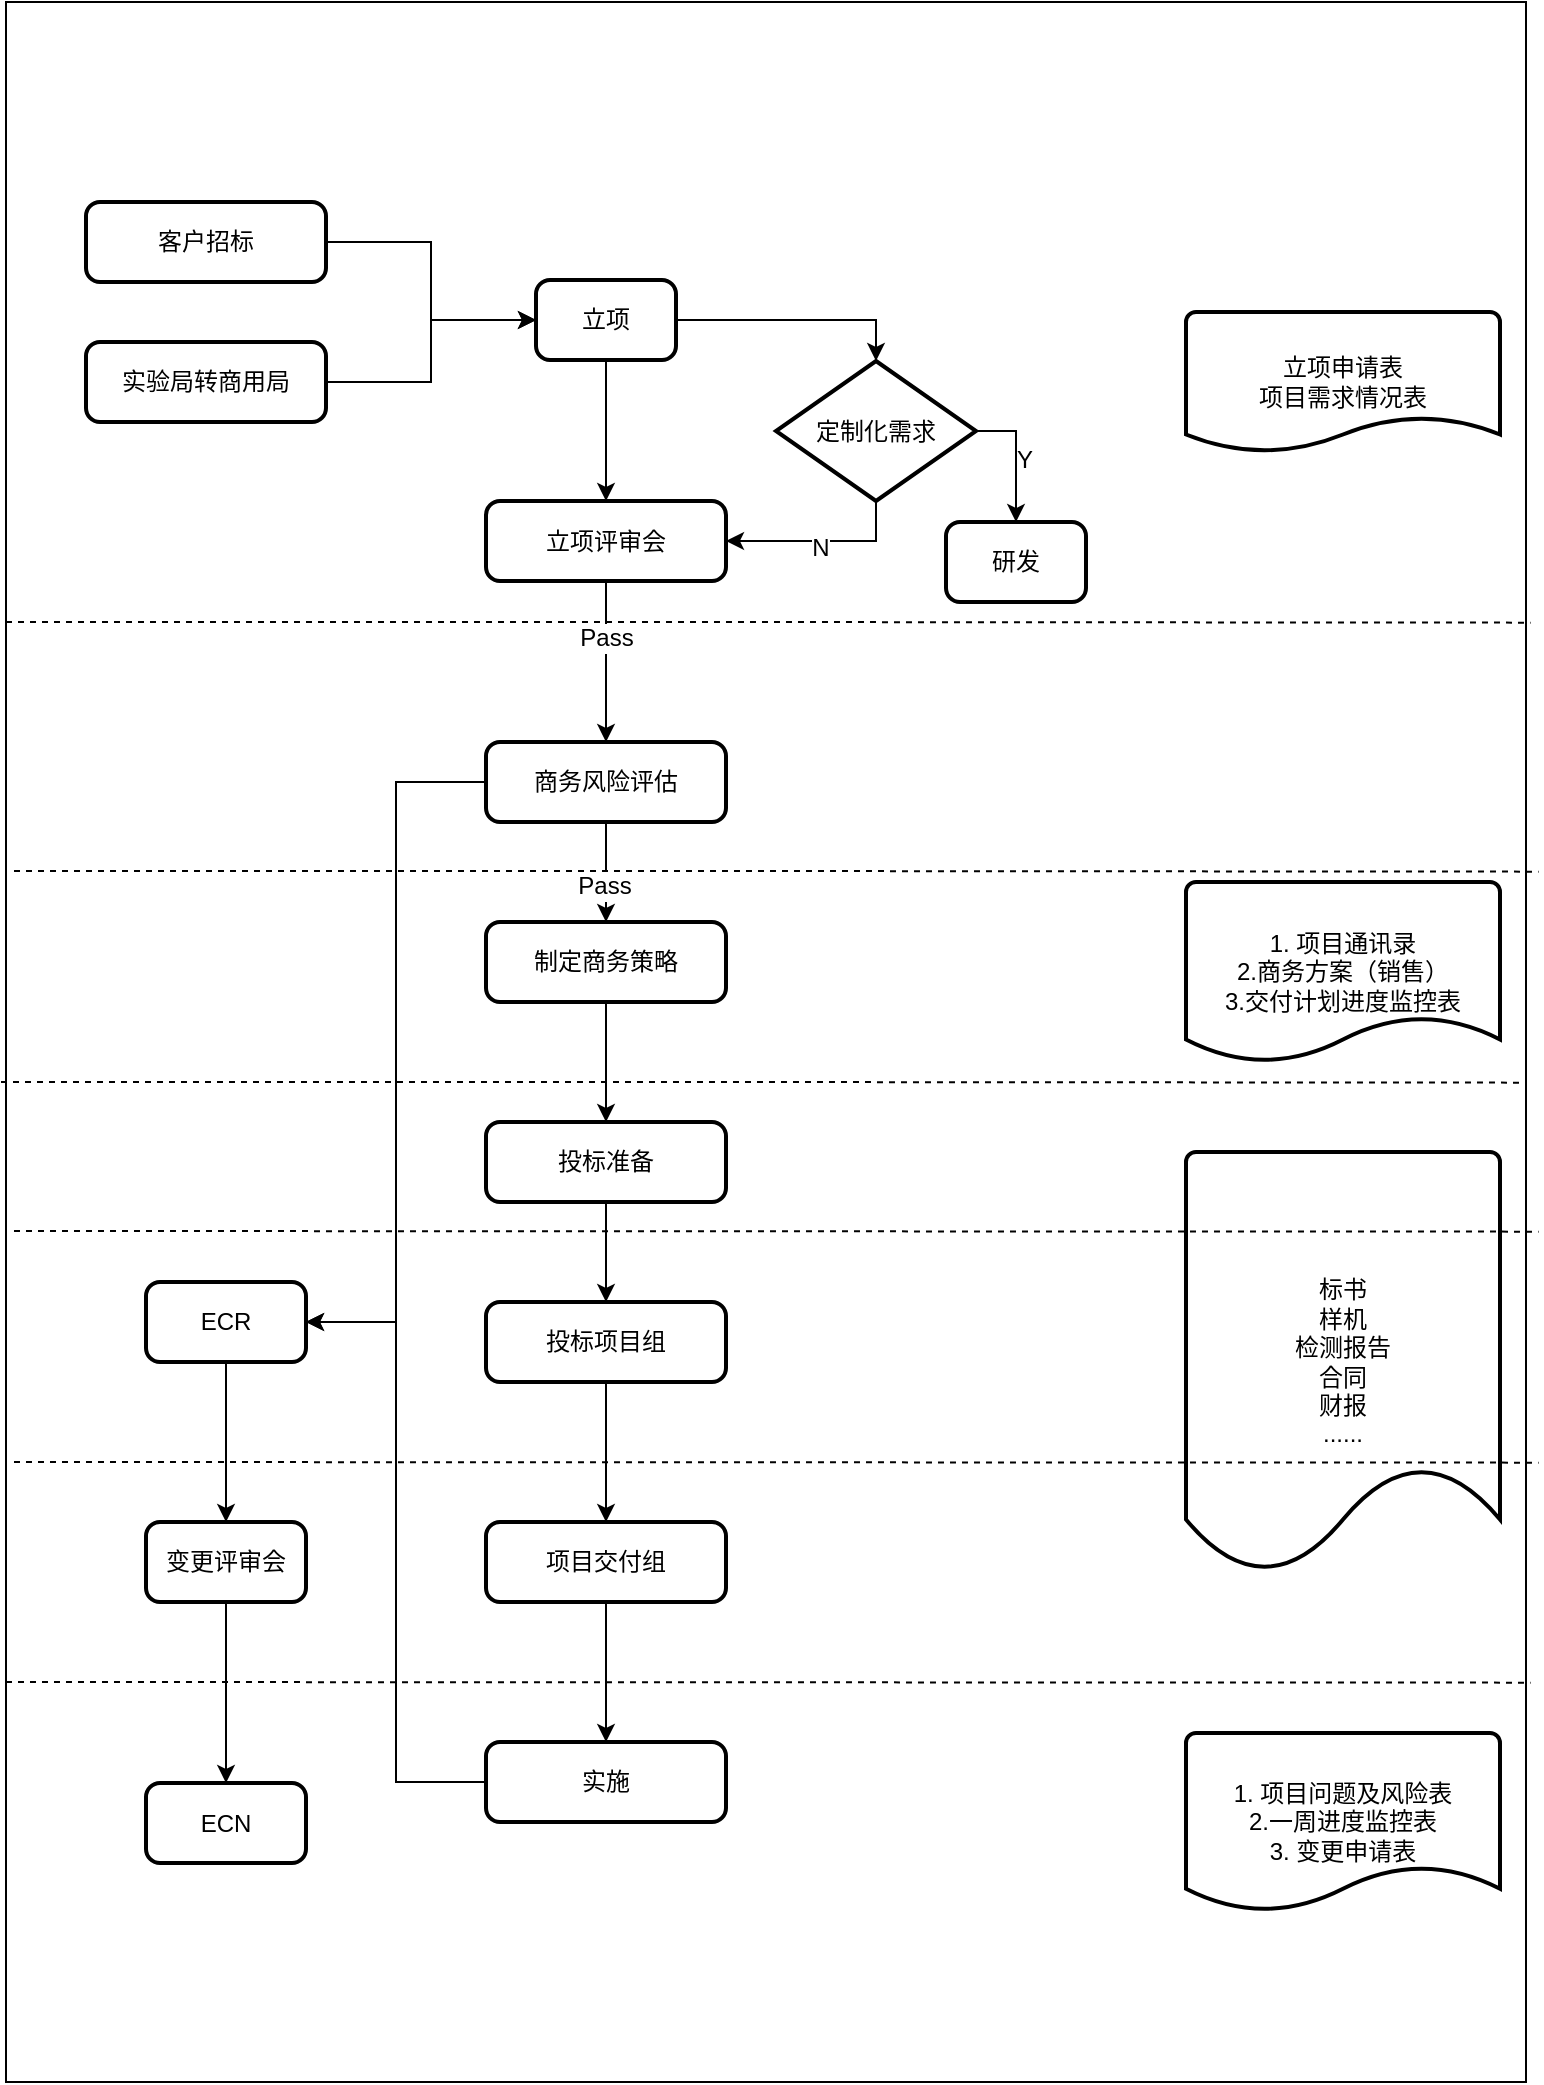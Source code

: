 <mxfile version="12.1.8" type="github" pages="1">
  <diagram id="H6E7IEXJiZfdVzSYgY7N" name="Page-1">
    <mxGraphModel dx="924" dy="505" grid="1" gridSize="10" guides="1" tooltips="1" connect="1" arrows="1" fold="1" page="1" pageScale="1" pageWidth="827" pageHeight="1169" math="0" shadow="0">
      <root>
        <mxCell id="0"/>
        <mxCell id="1" parent="0"/>
        <mxCell id="D6CT941Dr_8ZNfUiaTAn-18" value="" style="rounded=0;whiteSpace=wrap;html=1;" vertex="1" parent="1">
          <mxGeometry x="40" y="40" width="760" height="1040" as="geometry"/>
        </mxCell>
        <mxCell id="8AsLaK-saWc9Pk9g60iB-97" value="" style="edgeStyle=orthogonalEdgeStyle;rounded=0;orthogonalLoop=1;jettySize=auto;html=1;entryX=0;entryY=0.5;entryDx=0;entryDy=0;" parent="1" source="8AsLaK-saWc9Pk9g60iB-2" target="8AsLaK-saWc9Pk9g60iB-3" edge="1">
          <mxGeometry relative="1" as="geometry">
            <mxPoint x="290" y="199.5" as="targetPoint"/>
          </mxGeometry>
        </mxCell>
        <mxCell id="8AsLaK-saWc9Pk9g60iB-2" value="客户招标" style="rounded=1;whiteSpace=wrap;html=1;absoluteArcSize=1;arcSize=14;strokeWidth=2;" parent="1" vertex="1">
          <mxGeometry x="80" y="140" width="120" height="40" as="geometry"/>
        </mxCell>
        <mxCell id="8AsLaK-saWc9Pk9g60iB-19" style="edgeStyle=orthogonalEdgeStyle;rounded=0;orthogonalLoop=1;jettySize=auto;html=1;exitX=1;exitY=0.5;exitDx=0;exitDy=0;entryX=0.5;entryY=0;entryDx=0;entryDy=0;entryPerimeter=0;" parent="1" source="8AsLaK-saWc9Pk9g60iB-3" target="8AsLaK-saWc9Pk9g60iB-15" edge="1">
          <mxGeometry relative="1" as="geometry"/>
        </mxCell>
        <mxCell id="8AsLaK-saWc9Pk9g60iB-23" style="edgeStyle=orthogonalEdgeStyle;rounded=0;orthogonalLoop=1;jettySize=auto;html=1;" parent="1" source="8AsLaK-saWc9Pk9g60iB-3" target="8AsLaK-saWc9Pk9g60iB-14" edge="1">
          <mxGeometry relative="1" as="geometry"/>
        </mxCell>
        <mxCell id="8AsLaK-saWc9Pk9g60iB-3" value="立项" style="rounded=1;whiteSpace=wrap;html=1;absoluteArcSize=1;arcSize=14;strokeWidth=2;direction=east;rotation=0;" parent="1" vertex="1">
          <mxGeometry x="305" y="179" width="70" height="40" as="geometry"/>
        </mxCell>
        <mxCell id="D6CT941Dr_8ZNfUiaTAn-9" style="edgeStyle=orthogonalEdgeStyle;rounded=0;orthogonalLoop=1;jettySize=auto;html=1;exitX=1;exitY=0.5;exitDx=0;exitDy=0;entryX=0;entryY=0.5;entryDx=0;entryDy=0;" edge="1" parent="1" source="8AsLaK-saWc9Pk9g60iB-4" target="8AsLaK-saWc9Pk9g60iB-3">
          <mxGeometry relative="1" as="geometry"/>
        </mxCell>
        <mxCell id="8AsLaK-saWc9Pk9g60iB-4" value="实验局转商用局" style="rounded=1;whiteSpace=wrap;html=1;absoluteArcSize=1;arcSize=14;strokeWidth=2;" parent="1" vertex="1">
          <mxGeometry x="80" y="210" width="120" height="40" as="geometry"/>
        </mxCell>
        <mxCell id="8AsLaK-saWc9Pk9g60iB-36" style="edgeStyle=orthogonalEdgeStyle;rounded=0;orthogonalLoop=1;jettySize=auto;html=1;exitX=0.5;exitY=1;exitDx=0;exitDy=0;entryX=0.5;entryY=0;entryDx=0;entryDy=0;" parent="1" source="8AsLaK-saWc9Pk9g60iB-14" target="8AsLaK-saWc9Pk9g60iB-38" edge="1">
          <mxGeometry relative="1" as="geometry">
            <mxPoint x="400" y="400" as="targetPoint"/>
          </mxGeometry>
        </mxCell>
        <mxCell id="8AsLaK-saWc9Pk9g60iB-61" value="Pass" style="text;html=1;resizable=0;points=[];align=center;verticalAlign=middle;labelBackgroundColor=#ffffff;" parent="8AsLaK-saWc9Pk9g60iB-36" vertex="1" connectable="0">
          <mxGeometry x="-0.678" relative="1" as="geometry">
            <mxPoint y="15" as="offset"/>
          </mxGeometry>
        </mxCell>
        <mxCell id="8AsLaK-saWc9Pk9g60iB-14" value="立项评审会" style="rounded=1;whiteSpace=wrap;html=1;absoluteArcSize=1;arcSize=14;strokeWidth=2;" parent="1" vertex="1">
          <mxGeometry x="280" y="289.5" width="120" height="40" as="geometry"/>
        </mxCell>
        <mxCell id="8AsLaK-saWc9Pk9g60iB-26" style="edgeStyle=orthogonalEdgeStyle;rounded=0;orthogonalLoop=1;jettySize=auto;html=1;exitX=0.5;exitY=1;exitDx=0;exitDy=0;exitPerimeter=0;entryX=1;entryY=0.5;entryDx=0;entryDy=0;" parent="1" source="8AsLaK-saWc9Pk9g60iB-15" target="8AsLaK-saWc9Pk9g60iB-14" edge="1">
          <mxGeometry relative="1" as="geometry"/>
        </mxCell>
        <mxCell id="8AsLaK-saWc9Pk9g60iB-27" value="N&lt;br&gt;" style="text;html=1;resizable=0;points=[];align=center;verticalAlign=middle;labelBackgroundColor=#ffffff;" parent="8AsLaK-saWc9Pk9g60iB-26" vertex="1" connectable="0">
          <mxGeometry x="0.012" y="3" relative="1" as="geometry">
            <mxPoint as="offset"/>
          </mxGeometry>
        </mxCell>
        <mxCell id="8AsLaK-saWc9Pk9g60iB-81" style="edgeStyle=orthogonalEdgeStyle;rounded=0;orthogonalLoop=1;jettySize=auto;html=1;exitX=1;exitY=0.5;exitDx=0;exitDy=0;exitPerimeter=0;entryX=0.5;entryY=0;entryDx=0;entryDy=0;" parent="1" source="8AsLaK-saWc9Pk9g60iB-15" target="8AsLaK-saWc9Pk9g60iB-20" edge="1">
          <mxGeometry relative="1" as="geometry"/>
        </mxCell>
        <mxCell id="8AsLaK-saWc9Pk9g60iB-82" value="Y" style="text;html=1;resizable=0;points=[];align=center;verticalAlign=middle;labelBackgroundColor=#ffffff;" parent="8AsLaK-saWc9Pk9g60iB-81" vertex="1" connectable="0">
          <mxGeometry y="-4" relative="1" as="geometry">
            <mxPoint x="8" y="1" as="offset"/>
          </mxGeometry>
        </mxCell>
        <mxCell id="8AsLaK-saWc9Pk9g60iB-15" value="定制化需求" style="strokeWidth=2;html=1;shape=mxgraph.flowchart.decision;whiteSpace=wrap;" parent="1" vertex="1">
          <mxGeometry x="425" y="219.5" width="100" height="70" as="geometry"/>
        </mxCell>
        <mxCell id="8AsLaK-saWc9Pk9g60iB-20" value="研发" style="rounded=1;whiteSpace=wrap;html=1;absoluteArcSize=1;arcSize=14;strokeWidth=2;direction=east;rotation=0;" parent="1" vertex="1">
          <mxGeometry x="510" y="300" width="70" height="40" as="geometry"/>
        </mxCell>
        <mxCell id="8AsLaK-saWc9Pk9g60iB-59" style="edgeStyle=orthogonalEdgeStyle;rounded=0;orthogonalLoop=1;jettySize=auto;html=1;exitX=0.5;exitY=1;exitDx=0;exitDy=0;entryX=0.5;entryY=0;entryDx=0;entryDy=0;" parent="1" source="8AsLaK-saWc9Pk9g60iB-37" target="8AsLaK-saWc9Pk9g60iB-43" edge="1">
          <mxGeometry relative="1" as="geometry"/>
        </mxCell>
        <mxCell id="8AsLaK-saWc9Pk9g60iB-37" value="制定商务策略" style="rounded=1;whiteSpace=wrap;html=1;absoluteArcSize=1;arcSize=14;strokeWidth=2;" parent="1" vertex="1">
          <mxGeometry x="280" y="500" width="120" height="40" as="geometry"/>
        </mxCell>
        <mxCell id="D6CT941Dr_8ZNfUiaTAn-11" style="edgeStyle=orthogonalEdgeStyle;rounded=0;orthogonalLoop=1;jettySize=auto;html=1;exitX=0;exitY=0.5;exitDx=0;exitDy=0;entryX=1;entryY=0.5;entryDx=0;entryDy=0;" edge="1" parent="1" source="8AsLaK-saWc9Pk9g60iB-38" target="8AsLaK-saWc9Pk9g60iB-67">
          <mxGeometry relative="1" as="geometry"/>
        </mxCell>
        <mxCell id="D6CT941Dr_8ZNfUiaTAn-12" style="edgeStyle=orthogonalEdgeStyle;rounded=0;orthogonalLoop=1;jettySize=auto;html=1;exitX=0.5;exitY=1;exitDx=0;exitDy=0;" edge="1" parent="1" source="8AsLaK-saWc9Pk9g60iB-38" target="8AsLaK-saWc9Pk9g60iB-37">
          <mxGeometry relative="1" as="geometry"/>
        </mxCell>
        <mxCell id="D6CT941Dr_8ZNfUiaTAn-13" value="Pass" style="text;html=1;resizable=0;points=[];align=center;verticalAlign=middle;labelBackgroundColor=#ffffff;" vertex="1" connectable="0" parent="D6CT941Dr_8ZNfUiaTAn-12">
          <mxGeometry x="0.266" y="-1" relative="1" as="geometry">
            <mxPoint as="offset"/>
          </mxGeometry>
        </mxCell>
        <mxCell id="8AsLaK-saWc9Pk9g60iB-38" value="商务风险评估" style="rounded=1;whiteSpace=wrap;html=1;absoluteArcSize=1;arcSize=14;strokeWidth=2;" parent="1" vertex="1">
          <mxGeometry x="280" y="410" width="120" height="40" as="geometry"/>
        </mxCell>
        <mxCell id="8AsLaK-saWc9Pk9g60iB-65" style="edgeStyle=orthogonalEdgeStyle;rounded=0;orthogonalLoop=1;jettySize=auto;html=1;exitX=0.5;exitY=1;exitDx=0;exitDy=0;" parent="1" source="8AsLaK-saWc9Pk9g60iB-41" target="8AsLaK-saWc9Pk9g60iB-44" edge="1">
          <mxGeometry relative="1" as="geometry"/>
        </mxCell>
        <mxCell id="8AsLaK-saWc9Pk9g60iB-41" value="项目交付组" style="rounded=1;whiteSpace=wrap;html=1;absoluteArcSize=1;arcSize=14;strokeWidth=2;" parent="1" vertex="1">
          <mxGeometry x="280" y="800" width="120" height="40" as="geometry"/>
        </mxCell>
        <mxCell id="8AsLaK-saWc9Pk9g60iB-55" style="edgeStyle=orthogonalEdgeStyle;rounded=0;orthogonalLoop=1;jettySize=auto;html=1;exitX=0.5;exitY=1;exitDx=0;exitDy=0;entryX=0.5;entryY=0;entryDx=0;entryDy=0;" parent="1" source="8AsLaK-saWc9Pk9g60iB-42" target="8AsLaK-saWc9Pk9g60iB-41" edge="1">
          <mxGeometry relative="1" as="geometry"/>
        </mxCell>
        <mxCell id="8AsLaK-saWc9Pk9g60iB-42" value="投标项目组" style="rounded=1;whiteSpace=wrap;html=1;absoluteArcSize=1;arcSize=14;strokeWidth=2;" parent="1" vertex="1">
          <mxGeometry x="280" y="690" width="120" height="40" as="geometry"/>
        </mxCell>
        <mxCell id="8AsLaK-saWc9Pk9g60iB-56" style="edgeStyle=orthogonalEdgeStyle;rounded=0;orthogonalLoop=1;jettySize=auto;html=1;exitX=0.5;exitY=1;exitDx=0;exitDy=0;entryX=0.5;entryY=0;entryDx=0;entryDy=0;" parent="1" source="8AsLaK-saWc9Pk9g60iB-43" target="8AsLaK-saWc9Pk9g60iB-42" edge="1">
          <mxGeometry relative="1" as="geometry"/>
        </mxCell>
        <mxCell id="8AsLaK-saWc9Pk9g60iB-43" value="投标准备" style="rounded=1;whiteSpace=wrap;html=1;absoluteArcSize=1;arcSize=14;strokeWidth=2;" parent="1" vertex="1">
          <mxGeometry x="280" y="600" width="120" height="40" as="geometry"/>
        </mxCell>
        <mxCell id="D6CT941Dr_8ZNfUiaTAn-14" style="edgeStyle=orthogonalEdgeStyle;rounded=0;orthogonalLoop=1;jettySize=auto;html=1;entryX=1;entryY=0.5;entryDx=0;entryDy=0;" edge="1" parent="1" source="8AsLaK-saWc9Pk9g60iB-44" target="8AsLaK-saWc9Pk9g60iB-67">
          <mxGeometry relative="1" as="geometry"/>
        </mxCell>
        <mxCell id="8AsLaK-saWc9Pk9g60iB-44" value="实施" style="rounded=1;whiteSpace=wrap;html=1;absoluteArcSize=1;arcSize=14;strokeWidth=2;" parent="1" vertex="1">
          <mxGeometry x="280" y="910" width="120" height="40" as="geometry"/>
        </mxCell>
        <mxCell id="8AsLaK-saWc9Pk9g60iB-75" style="edgeStyle=orthogonalEdgeStyle;rounded=0;orthogonalLoop=1;jettySize=auto;html=1;exitX=0.5;exitY=1;exitDx=0;exitDy=0;entryX=0.5;entryY=0;entryDx=0;entryDy=0;" parent="1" source="8AsLaK-saWc9Pk9g60iB-67" target="8AsLaK-saWc9Pk9g60iB-73" edge="1">
          <mxGeometry relative="1" as="geometry"/>
        </mxCell>
        <mxCell id="8AsLaK-saWc9Pk9g60iB-67" value="ECR" style="rounded=1;whiteSpace=wrap;html=1;absoluteArcSize=1;arcSize=14;strokeWidth=2;" parent="1" vertex="1">
          <mxGeometry x="110" y="680" width="80" height="40" as="geometry"/>
        </mxCell>
        <mxCell id="8AsLaK-saWc9Pk9g60iB-76" style="edgeStyle=orthogonalEdgeStyle;rounded=0;orthogonalLoop=1;jettySize=auto;html=1;exitX=0.5;exitY=1;exitDx=0;exitDy=0;entryX=0.5;entryY=0;entryDx=0;entryDy=0;" parent="1" source="8AsLaK-saWc9Pk9g60iB-73" target="8AsLaK-saWc9Pk9g60iB-74" edge="1">
          <mxGeometry relative="1" as="geometry"/>
        </mxCell>
        <mxCell id="8AsLaK-saWc9Pk9g60iB-73" value="变更评审会" style="rounded=1;whiteSpace=wrap;html=1;absoluteArcSize=1;arcSize=14;strokeWidth=2;" parent="1" vertex="1">
          <mxGeometry x="110" y="800" width="80" height="40" as="geometry"/>
        </mxCell>
        <mxCell id="8AsLaK-saWc9Pk9g60iB-74" value="ECN" style="rounded=1;whiteSpace=wrap;html=1;absoluteArcSize=1;arcSize=14;strokeWidth=2;" parent="1" vertex="1">
          <mxGeometry x="110" y="930.5" width="80" height="40" as="geometry"/>
        </mxCell>
        <mxCell id="8AsLaK-saWc9Pk9g60iB-88" value="&lt;span style=&quot;white-space: normal&quot;&gt;立项申请表&lt;/span&gt;&lt;br style=&quot;white-space: normal&quot;&gt;&lt;span style=&quot;white-space: normal&quot;&gt;项目需求情况表&lt;/span&gt;" style="strokeWidth=2;html=1;shape=mxgraph.flowchart.document2;whiteSpace=wrap;size=0.25;" parent="1" vertex="1">
          <mxGeometry x="630" y="195" width="157" height="70" as="geometry"/>
        </mxCell>
        <mxCell id="D6CT941Dr_8ZNfUiaTAn-1" value="&lt;span style=&quot;white-space: normal&quot;&gt;1. 项目问题及风险表&lt;/span&gt;&lt;br style=&quot;white-space: normal&quot;&gt;&lt;span style=&quot;white-space: normal&quot;&gt;2.一周进度监控表&lt;/span&gt;&lt;br style=&quot;white-space: normal&quot;&gt;&lt;span style=&quot;white-space: normal&quot;&gt;3. 变更申请表&lt;/span&gt;" style="strokeWidth=2;html=1;shape=mxgraph.flowchart.document2;whiteSpace=wrap;size=0.25;" vertex="1" parent="1">
          <mxGeometry x="630" y="905.5" width="157" height="89" as="geometry"/>
        </mxCell>
        <mxCell id="D6CT941Dr_8ZNfUiaTAn-15" value="1. 项目通讯录&lt;br&gt;2.商务方案（销售）&lt;br&gt;3.交付计划进度监控表" style="strokeWidth=2;html=1;shape=mxgraph.flowchart.document2;whiteSpace=wrap;size=0.25;" vertex="1" parent="1">
          <mxGeometry x="630" y="480" width="157" height="90" as="geometry"/>
        </mxCell>
        <mxCell id="D6CT941Dr_8ZNfUiaTAn-17" value="标书&lt;br&gt;样机&lt;br&gt;检测报告&lt;br&gt;合同&lt;br&gt;财报&lt;br&gt;......&lt;br&gt;" style="strokeWidth=2;html=1;shape=mxgraph.flowchart.document2;whiteSpace=wrap;size=0.25;" vertex="1" parent="1">
          <mxGeometry x="630" y="615" width="157" height="210" as="geometry"/>
        </mxCell>
        <mxCell id="D6CT941Dr_8ZNfUiaTAn-19" value="" style="endArrow=none;dashed=1;html=1;entryX=1.003;entryY=0.808;entryDx=0;entryDy=0;entryPerimeter=0;" edge="1" parent="1" target="D6CT941Dr_8ZNfUiaTAn-18">
          <mxGeometry width="50" height="50" relative="1" as="geometry">
            <mxPoint x="40" y="880" as="sourcePoint"/>
            <mxPoint x="90" y="830" as="targetPoint"/>
          </mxGeometry>
        </mxCell>
        <mxCell id="D6CT941Dr_8ZNfUiaTAn-20" value="" style="endArrow=none;dashed=1;html=1;entryX=1.003;entryY=0.808;entryDx=0;entryDy=0;entryPerimeter=0;" edge="1" parent="1">
          <mxGeometry width="50" height="50" relative="1" as="geometry">
            <mxPoint x="44" y="770" as="sourcePoint"/>
            <mxPoint x="806.28" y="770.32" as="targetPoint"/>
          </mxGeometry>
        </mxCell>
        <mxCell id="D6CT941Dr_8ZNfUiaTAn-21" value="" style="endArrow=none;dashed=1;html=1;entryX=1.003;entryY=0.808;entryDx=0;entryDy=0;entryPerimeter=0;" edge="1" parent="1">
          <mxGeometry width="50" height="50" relative="1" as="geometry">
            <mxPoint x="44" y="654.5" as="sourcePoint"/>
            <mxPoint x="806.28" y="654.82" as="targetPoint"/>
          </mxGeometry>
        </mxCell>
        <mxCell id="D6CT941Dr_8ZNfUiaTAn-22" value="" style="endArrow=none;dashed=1;html=1;entryX=1.003;entryY=0.808;entryDx=0;entryDy=0;entryPerimeter=0;" edge="1" parent="1">
          <mxGeometry width="50" height="50" relative="1" as="geometry">
            <mxPoint x="37.5" y="580" as="sourcePoint"/>
            <mxPoint x="799.78" y="580.32" as="targetPoint"/>
            <Array as="points">
              <mxPoint x="397.5" y="580"/>
            </Array>
          </mxGeometry>
        </mxCell>
        <mxCell id="D6CT941Dr_8ZNfUiaTAn-23" value="" style="endArrow=none;dashed=1;html=1;entryX=1.003;entryY=0.808;entryDx=0;entryDy=0;entryPerimeter=0;" edge="1" parent="1">
          <mxGeometry width="50" height="50" relative="1" as="geometry">
            <mxPoint x="44" y="474.5" as="sourcePoint"/>
            <mxPoint x="806.28" y="474.82" as="targetPoint"/>
            <Array as="points">
              <mxPoint x="404" y="474.5"/>
            </Array>
          </mxGeometry>
        </mxCell>
        <mxCell id="D6CT941Dr_8ZNfUiaTAn-24" value="" style="endArrow=none;dashed=1;html=1;entryX=1.003;entryY=0.808;entryDx=0;entryDy=0;entryPerimeter=0;" edge="1" parent="1">
          <mxGeometry width="50" height="50" relative="1" as="geometry">
            <mxPoint x="40" y="350" as="sourcePoint"/>
            <mxPoint x="802.28" y="350.32" as="targetPoint"/>
            <Array as="points">
              <mxPoint x="400" y="350"/>
            </Array>
          </mxGeometry>
        </mxCell>
      </root>
    </mxGraphModel>
  </diagram>
</mxfile>
